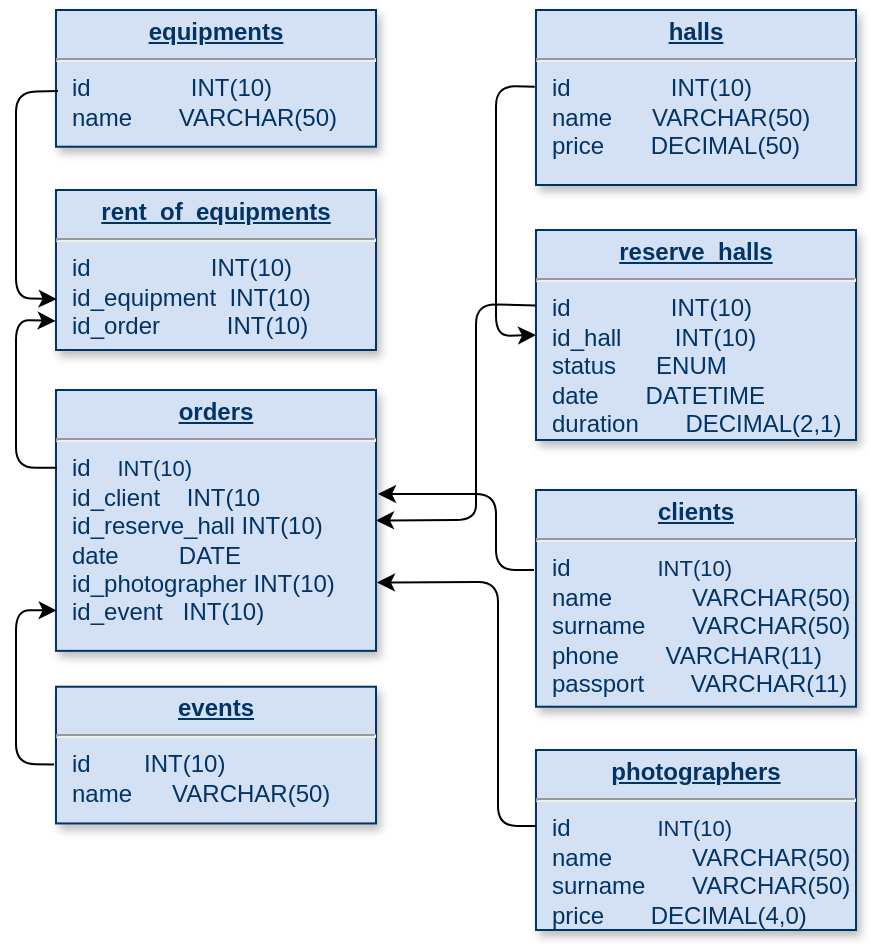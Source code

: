 <mxfile version="14.7.7" type="github">
  <diagram name="Page-1" id="efa7a0a1-bf9b-a30e-e6df-94a7791c09e9">
    <mxGraphModel dx="1447" dy="858" grid="1" gridSize="10" guides="1" tooltips="1" connect="1" arrows="1" fold="1" page="1" pageScale="1" pageWidth="826" pageHeight="1169" background="none" math="0" shadow="0">
      <root>
        <mxCell id="0" />
        <mxCell id="1" parent="0" />
        <mxCell id="19" value="&lt;p style=&quot;margin: 0px ; margin-top: 4px ; text-align: center ; text-decoration: underline&quot;&gt;&lt;strong&gt;clients&lt;/strong&gt;&lt;/p&gt;&lt;hr&gt;&lt;p style=&quot;margin: 0px ; margin-left: 8px&quot;&gt;id&amp;nbsp;&lt;span&gt;	&lt;span&gt;	&lt;/span&gt;&lt;span&gt;	&lt;/span&gt;&amp;nbsp; &amp;nbsp;&lt;/span&gt;&lt;span&gt;&amp;nbsp;&lt;/span&gt;&lt;span&gt;	&lt;span style=&quot;white-space: pre&quot;&gt;	&lt;/span&gt;&amp;nbsp; &amp;nbsp; &amp;nbsp;&lt;/span&gt;&lt;span style=&quot;font-size: 11px ; text-align: center&quot;&gt;INT(10)&lt;/span&gt;&lt;br&gt;name &lt;span&gt;	&lt;/span&gt;&amp;nbsp; &amp;nbsp; &amp;nbsp; &amp;nbsp; &amp;nbsp; &amp;nbsp;VARCHAR(50)&lt;/p&gt;&lt;p style=&quot;margin: 0px ; margin-left: 8px&quot;&gt;surname&amp;nbsp; &amp;nbsp; &amp;nbsp; &amp;nbsp;VARCHAR(50)&lt;/p&gt;&lt;p style=&quot;margin: 0px ; margin-left: 8px&quot;&gt;phone &lt;span style=&quot;white-space: pre&quot;&gt;	&lt;/span&gt;&amp;nbsp; &amp;nbsp; &amp;nbsp;VARCHAR(11)&lt;/p&gt;&lt;p style=&quot;margin: 0px ; margin-left: 8px&quot;&gt;passport &lt;span style=&quot;white-space: pre&quot;&gt;	&lt;/span&gt;&amp;nbsp; &amp;nbsp; &amp;nbsp;VARCHAR(11)&lt;/p&gt;" style="verticalAlign=top;align=left;overflow=fill;fontSize=12;fontFamily=Helvetica;html=1;strokeColor=#003366;shadow=1;fillColor=#D4E1F5;fontColor=#003366" parent="1" vertex="1">
          <mxGeometry x="320" y="280" width="160" height="108.36" as="geometry" />
        </mxCell>
        <mxCell id="20" value="&lt;p style=&quot;margin: 0px ; margin-top: 4px ; text-align: center ; text-decoration: underline&quot;&gt;&lt;b&gt;halls&lt;/b&gt;&lt;/p&gt;&lt;hr&gt;&lt;p style=&quot;margin: 0px ; margin-left: 8px&quot;&gt;id &lt;span style=&quot;white-space: pre&quot;&gt;	&lt;/span&gt;&amp;nbsp; &amp;nbsp; &amp;nbsp; &amp;nbsp; &amp;nbsp; &amp;nbsp; &amp;nbsp;INT(10)&lt;/p&gt;&lt;p style=&quot;margin: 0px ; margin-left: 8px&quot;&gt;name&lt;span style=&quot;white-space: pre&quot;&gt;	&lt;/span&gt;&amp;nbsp; &amp;nbsp;&amp;nbsp; VARCHAR(50)&lt;/p&gt;&lt;p style=&quot;margin: 0px ; margin-left: 8px&quot;&gt;price &lt;span style=&quot;white-space: pre&quot;&gt;	&lt;/span&gt;&amp;nbsp; &amp;nbsp; &amp;nbsp;DECIMAL(50)&lt;/p&gt;&lt;p style=&quot;margin: 0px ; margin-left: 8px&quot;&gt;&lt;br&gt;&lt;/p&gt;" style="verticalAlign=top;align=left;overflow=fill;fontSize=12;fontFamily=Helvetica;html=1;strokeColor=#003366;shadow=1;fillColor=#D4E1F5;fontColor=#003366" parent="1" vertex="1">
          <mxGeometry x="320" y="40" width="160" height="87.5" as="geometry" />
        </mxCell>
        <mxCell id="21" value="&lt;p style=&quot;margin: 0px ; margin-top: 4px ; text-align: center ; text-decoration: underline&quot;&gt;&lt;strong&gt;reserve_halls&lt;/strong&gt;&lt;/p&gt;&lt;hr&gt;&lt;p style=&quot;margin: 0px ; margin-left: 8px&quot;&gt;id &lt;span style=&quot;white-space: pre&quot;&gt;	&lt;/span&gt;&amp;nbsp; &amp;nbsp; &amp;nbsp; &amp;nbsp; &amp;nbsp; &amp;nbsp; &amp;nbsp;INT(10)&lt;/p&gt;&lt;p style=&quot;margin: 0px ; margin-left: 8px&quot;&gt;id_hall&amp;nbsp; &lt;span style=&quot;white-space: pre&quot;&gt;	&lt;/span&gt;&amp;nbsp; &amp;nbsp; &amp;nbsp;INT(10)&lt;/p&gt;&lt;p style=&quot;margin: 0px ; margin-left: 8px&quot;&gt;status&lt;span style=&quot;white-space: pre&quot;&gt;	&lt;/span&gt;&amp;nbsp; &amp;nbsp;&amp;nbsp; ENUM&lt;/p&gt;&lt;p style=&quot;margin: 0px ; margin-left: 8px&quot;&gt;date &lt;span style=&quot;white-space: pre&quot;&gt;	&lt;/span&gt;&amp;nbsp; &amp;nbsp; &amp;nbsp;DATETIME&lt;/p&gt;&lt;p style=&quot;margin: 0px ; margin-left: 8px&quot;&gt;duration &lt;span style=&quot;white-space: pre&quot;&gt;	&amp;nbsp;&lt;/span&gt;&amp;nbsp; &amp;nbsp; DECIMAL(2,1)&lt;/p&gt;" style="verticalAlign=top;align=left;overflow=fill;fontSize=12;fontFamily=Helvetica;html=1;strokeColor=#003366;shadow=1;fillColor=#D4E1F5;fontColor=#003366" parent="1" vertex="1">
          <mxGeometry x="320" y="150" width="160" height="105" as="geometry" />
        </mxCell>
        <mxCell id="23" value="&lt;p style=&quot;margin: 0px ; margin-top: 4px ; text-align: center ; text-decoration: underline&quot;&gt;&lt;b&gt;events&lt;/b&gt;&lt;/p&gt;&lt;hr&gt;&lt;p style=&quot;margin: 0px ; margin-left: 8px&quot;&gt;id &lt;span style=&quot;white-space: pre&quot;&gt;	&lt;/span&gt;&lt;span style=&quot;white-space: pre&quot;&gt;	&lt;/span&gt;&amp;nbsp; &amp;nbsp; &amp;nbsp;INT(10)&lt;/p&gt;&lt;p style=&quot;margin: 0px ; margin-left: 8px&quot;&gt;name&lt;span style=&quot;white-space: pre&quot;&gt;	&lt;/span&gt;&amp;nbsp; &amp;nbsp; &amp;nbsp;VARCHAR(50)&lt;/p&gt;" style="verticalAlign=top;align=left;overflow=fill;fontSize=12;fontFamily=Helvetica;html=1;strokeColor=#003366;shadow=1;fillColor=#D4E1F5;fontColor=#003366" parent="1" vertex="1">
          <mxGeometry x="80.0" y="378.36" width="160" height="68.36" as="geometry" />
        </mxCell>
        <mxCell id="24" value="&lt;p style=&quot;margin: 0px ; margin-top: 4px ; text-align: center ; text-decoration: underline&quot;&gt;&lt;strong&gt;rent_of_equipments&lt;/strong&gt;&lt;/p&gt;&lt;hr&gt;&lt;p style=&quot;margin: 0px ; margin-left: 8px&quot;&gt;id &lt;span style=&quot;white-space: pre&quot;&gt;	&lt;/span&gt;&amp;nbsp; &amp;nbsp; &amp;nbsp; &amp;nbsp; &amp;nbsp; &amp;nbsp; &amp;nbsp; &amp;nbsp; INT(10)&lt;/p&gt;&lt;p style=&quot;margin: 0px ; margin-left: 8px&quot;&gt;id_equipment &lt;span style=&quot;white-space: pre&quot;&gt;	&lt;/span&gt;INT(10)&lt;/p&gt;&lt;p style=&quot;margin: 0px ; margin-left: 8px&quot;&gt;id_order&amp;nbsp;&lt;span style=&quot;white-space: pre&quot;&gt;	&lt;/span&gt;&amp;nbsp; &amp;nbsp; &amp;nbsp; &amp;nbsp;&amp;nbsp;INT(10)&lt;/p&gt;&lt;p style=&quot;margin: 0px ; margin-left: 8px&quot;&gt;&lt;br&gt;&lt;/p&gt;" style="verticalAlign=top;align=left;overflow=fill;fontSize=12;fontFamily=Helvetica;html=1;strokeColor=#003366;shadow=1;fillColor=#D4E1F5;fontColor=#003366" parent="1" vertex="1">
          <mxGeometry x="80" y="130" width="160" height="80" as="geometry" />
        </mxCell>
        <mxCell id="25" value="&lt;p style=&quot;margin: 0px ; margin-top: 4px ; text-align: center ; text-decoration: underline&quot;&gt;&lt;b&gt;equipments&lt;/b&gt;&lt;/p&gt;&lt;hr&gt;&lt;p style=&quot;margin: 0px ; margin-left: 8px&quot;&gt;id &lt;span style=&quot;white-space: pre&quot;&gt;	&lt;/span&gt;&amp;nbsp; &amp;nbsp; &amp;nbsp; &amp;nbsp; &amp;nbsp; &amp;nbsp; &amp;nbsp;INT(10)&lt;/p&gt;&lt;p style=&quot;margin: 0px ; margin-left: 8px&quot;&gt;name &lt;span style=&quot;white-space: pre&quot;&gt;	&lt;/span&gt;&amp;nbsp; &amp;nbsp; &amp;nbsp;VARCHAR(50)&lt;/p&gt;&lt;p style=&quot;margin: 0px ; margin-left: 8px&quot;&gt;&lt;br&gt;&lt;/p&gt;" style="verticalAlign=top;align=left;overflow=fill;fontSize=12;fontFamily=Helvetica;html=1;strokeColor=#003366;shadow=1;fillColor=#D4E1F5;fontColor=#003366" parent="1" vertex="1">
          <mxGeometry x="80" y="40.0" width="160" height="68.36" as="geometry" />
        </mxCell>
        <mxCell id="vGQhNXcuwsZSx5VIUP2K-145" value="&lt;p style=&quot;margin: 0px ; margin-top: 4px ; text-align: center ; text-decoration: underline&quot;&gt;&lt;strong&gt;photographers&lt;/strong&gt;&lt;/p&gt;&lt;hr&gt;&lt;p style=&quot;margin: 0px ; margin-left: 8px&quot;&gt;id&amp;nbsp;&lt;span&gt;	&lt;span&gt;	&lt;/span&gt;&lt;span&gt;	&lt;/span&gt;&amp;nbsp; &amp;nbsp;&lt;/span&gt;&lt;span&gt;&amp;nbsp;&lt;/span&gt;&lt;span&gt;	&lt;span style=&quot;white-space: pre&quot;&gt;	&lt;/span&gt;&amp;nbsp; &amp;nbsp; &amp;nbsp;&lt;/span&gt;&lt;span style=&quot;font-size: 11px ; text-align: center&quot;&gt;INT(10)&lt;/span&gt;&lt;br&gt;name &lt;span&gt;	&lt;/span&gt;&amp;nbsp; &amp;nbsp; &amp;nbsp; &amp;nbsp; &amp;nbsp; &amp;nbsp;VARCHAR(50)&lt;/p&gt;&lt;p style=&quot;margin: 0px ; margin-left: 8px&quot;&gt;surname&amp;nbsp; &amp;nbsp; &amp;nbsp; &amp;nbsp;VARCHAR(50)&lt;/p&gt;&lt;p style=&quot;margin: 0px ; margin-left: 8px&quot;&gt;price&amp;nbsp;&lt;span style=&quot;white-space: pre&quot;&gt;	&lt;/span&gt;&amp;nbsp; &amp;nbsp; &amp;nbsp;DECIMAL(4,0)&lt;/p&gt;" style="verticalAlign=top;align=left;overflow=fill;fontSize=12;fontFamily=Helvetica;html=1;strokeColor=#003366;shadow=1;fillColor=#D4E1F5;fontColor=#003366" vertex="1" parent="1">
          <mxGeometry x="320" y="410" width="160" height="90" as="geometry" />
        </mxCell>
        <mxCell id="vGQhNXcuwsZSx5VIUP2K-146" value="&lt;p style=&quot;margin: 0px ; margin-top: 4px ; text-align: center ; text-decoration: underline&quot;&gt;&lt;b&gt;orders&lt;/b&gt;&lt;/p&gt;&lt;hr&gt;&lt;p style=&quot;margin: 0px ; margin-left: 8px&quot;&gt;id&lt;span style=&quot;white-space: pre&quot;&gt;	&lt;/span&gt;&lt;span style=&quot;white-space: pre&quot;&gt;	&lt;/span&gt;&lt;span style=&quot;white-space: pre&quot;&gt;	&lt;/span&gt;&lt;span style=&quot;white-space: pre&quot;&gt;	&lt;/span&gt;&lt;span style=&quot;font-size: 11px ; text-align: center&quot;&gt;INT(10)&lt;/span&gt;&lt;br&gt;id_client&amp;nbsp;&lt;span style=&quot;white-space: pre&quot;&gt;	&lt;/span&gt;&lt;span style=&quot;white-space: pre&quot;&gt;	&lt;/span&gt;&lt;span style=&quot;white-space: pre&quot;&gt;	&lt;/span&gt;INT(10&lt;/p&gt;&lt;p style=&quot;margin: 0px ; margin-left: 8px&quot;&gt;id_reserve_hall&lt;span style=&quot;white-space: pre&quot;&gt;	&lt;/span&gt;INT(10)&lt;/p&gt;&lt;p style=&quot;margin: 0px ; margin-left: 8px&quot;&gt;date&lt;span style=&quot;white-space: pre&quot;&gt;	&lt;/span&gt;&amp;nbsp; &amp;nbsp; &amp;nbsp;&lt;span style=&quot;white-space: pre&quot;&gt;	&lt;/span&gt;&lt;span style=&quot;white-space: pre&quot;&gt;	&lt;/span&gt;&lt;span style=&quot;white-space: pre&quot;&gt;	&lt;/span&gt;DATE&lt;/p&gt;&lt;p style=&quot;margin: 0px ; margin-left: 8px&quot;&gt;id_photographer&lt;span style=&quot;white-space: pre&quot;&gt;	&lt;/span&gt;INT(10)&lt;/p&gt;&lt;p style=&quot;margin: 0px ; margin-left: 8px&quot;&gt;id_event&lt;span style=&quot;white-space: pre&quot;&gt;	&lt;span style=&quot;white-space: pre&quot;&gt;	&lt;/span&gt;&lt;span style=&quot;white-space: pre&quot;&gt;	&lt;/span&gt;&lt;/span&gt;INT(10)&lt;/p&gt;" style="verticalAlign=top;align=left;overflow=fill;fontSize=12;fontFamily=Helvetica;html=1;strokeColor=#003366;shadow=1;fillColor=#D4E1F5;fontColor=#003366" vertex="1" parent="1">
          <mxGeometry x="80" y="230" width="160" height="130.43" as="geometry" />
        </mxCell>
        <mxCell id="vGQhNXcuwsZSx5VIUP2K-148" value="" style="endArrow=classic;html=1;fontColor=#003366;exitX=0.006;exitY=0.593;exitDx=0;exitDy=0;exitPerimeter=0;entryX=0.002;entryY=0.682;entryDx=0;entryDy=0;entryPerimeter=0;" edge="1" parent="1" source="25" target="24">
          <mxGeometry width="50" height="50" relative="1" as="geometry">
            <mxPoint x="30" y="410" as="sourcePoint" />
            <mxPoint x="60" y="420" as="targetPoint" />
            <Array as="points">
              <mxPoint x="60" y="81" />
              <mxPoint x="60" y="184" />
            </Array>
          </mxGeometry>
        </mxCell>
        <mxCell id="vGQhNXcuwsZSx5VIUP2K-149" value="" style="endArrow=classic;html=1;fontColor=#003366;exitX=0.002;exitY=0.298;exitDx=0;exitDy=0;exitPerimeter=0;entryX=-0.001;entryY=0.818;entryDx=0;entryDy=0;entryPerimeter=0;" edge="1" parent="1" source="vGQhNXcuwsZSx5VIUP2K-146" target="24">
          <mxGeometry width="50" height="50" relative="1" as="geometry">
            <mxPoint x="200" y="340" as="sourcePoint" />
            <mxPoint x="78" y="200" as="targetPoint" />
            <Array as="points">
              <mxPoint x="60" y="269" />
              <mxPoint x="60" y="195" />
            </Array>
          </mxGeometry>
        </mxCell>
        <mxCell id="vGQhNXcuwsZSx5VIUP2K-150" value="" style="endArrow=classic;html=1;fontColor=#003366;exitX=-0.006;exitY=0.568;exitDx=0;exitDy=0;exitPerimeter=0;entryX=0.002;entryY=0.845;entryDx=0;entryDy=0;entryPerimeter=0;" edge="1" parent="1" source="23" target="vGQhNXcuwsZSx5VIUP2K-146">
          <mxGeometry width="50" height="50" relative="1" as="geometry">
            <mxPoint x="70.32" y="409.868" as="sourcePoint" />
            <mxPoint x="69.84" y="336.44" as="targetPoint" />
            <Array as="points">
              <mxPoint x="60" y="417" />
              <mxPoint x="60" y="340" />
            </Array>
          </mxGeometry>
        </mxCell>
        <mxCell id="vGQhNXcuwsZSx5VIUP2K-151" value="" style="endArrow=classic;html=1;fontColor=#003366;exitX=-0.004;exitY=0.438;exitDx=0;exitDy=0;exitPerimeter=0;entryX=0;entryY=0.5;entryDx=0;entryDy=0;" edge="1" parent="1" source="20" target="21">
          <mxGeometry width="50" height="50" relative="1" as="geometry">
            <mxPoint x="310.32" y="73.868" as="sourcePoint" />
            <mxPoint x="309.84" y="0.44" as="targetPoint" />
            <Array as="points">
              <mxPoint x="300" y="78" />
              <mxPoint x="300" y="203" />
            </Array>
          </mxGeometry>
        </mxCell>
        <mxCell id="vGQhNXcuwsZSx5VIUP2K-152" value="" style="endArrow=classic;html=1;fontColor=#003366;" edge="1" parent="1">
          <mxGeometry width="50" height="50" relative="1" as="geometry">
            <mxPoint x="319" y="320" as="sourcePoint" />
            <mxPoint x="241" y="282" as="targetPoint" />
            <Array as="points">
              <mxPoint x="300" y="320" />
              <mxPoint x="300" y="282" />
            </Array>
          </mxGeometry>
        </mxCell>
        <mxCell id="vGQhNXcuwsZSx5VIUP2K-154" value="" style="endArrow=classic;html=1;fontColor=#003366;entryX=1;entryY=0.5;entryDx=0;entryDy=0;exitX=-0.001;exitY=0.359;exitDx=0;exitDy=0;exitPerimeter=0;" edge="1" parent="1" source="21" target="vGQhNXcuwsZSx5VIUP2K-146">
          <mxGeometry width="50" height="50" relative="1" as="geometry">
            <mxPoint x="320" y="338" as="sourcePoint" />
            <mxPoint x="242" y="300" as="targetPoint" />
            <Array as="points">
              <mxPoint x="290" y="187" />
              <mxPoint x="290" y="270" />
              <mxPoint x="290" y="295" />
            </Array>
          </mxGeometry>
        </mxCell>
        <mxCell id="vGQhNXcuwsZSx5VIUP2K-155" value="" style="endArrow=classic;html=1;fontColor=#003366;entryX=1.003;entryY=0.738;entryDx=0;entryDy=0;entryPerimeter=0;" edge="1" parent="1" target="vGQhNXcuwsZSx5VIUP2K-146">
          <mxGeometry width="50" height="50" relative="1" as="geometry">
            <mxPoint x="320" y="448" as="sourcePoint" />
            <mxPoint x="242" y="410" as="targetPoint" />
            <Array as="points">
              <mxPoint x="301" y="448" />
              <mxPoint x="301" y="326" />
            </Array>
          </mxGeometry>
        </mxCell>
      </root>
    </mxGraphModel>
  </diagram>
</mxfile>
